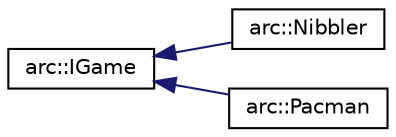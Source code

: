 digraph "Graphical Class Hierarchy"
{
 // LATEX_PDF_SIZE
  edge [fontname="Helvetica",fontsize="10",labelfontname="Helvetica",labelfontsize="10"];
  node [fontname="Helvetica",fontsize="10",shape=record];
  rankdir="LR";
  Node0 [label="arc::IGame",height=0.2,width=0.4,color="black", fillcolor="white", style="filled",URL="$classarc_1_1IGame.html",tooltip="Interface for a game library."];
  Node0 -> Node1 [dir="back",color="midnightblue",fontsize="10",style="solid",fontname="Helvetica"];
  Node1 [label="arc::Nibbler",height=0.2,width=0.4,color="black", fillcolor="white", style="filled",URL="$classarc_1_1Nibbler.html",tooltip=" "];
  Node0 -> Node2 [dir="back",color="midnightblue",fontsize="10",style="solid",fontname="Helvetica"];
  Node2 [label="arc::Pacman",height=0.2,width=0.4,color="black", fillcolor="white", style="filled",URL="$classarc_1_1Pacman.html",tooltip=" "];
}
